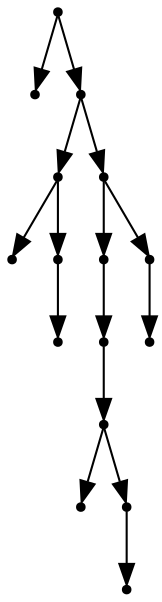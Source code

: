 digraph {
  15 [shape=point];
  0 [shape=point];
  14 [shape=point];
  4 [shape=point];
  1 [shape=point];
  3 [shape=point];
  2 [shape=point];
  13 [shape=point];
  10 [shape=point];
  9 [shape=point];
  8 [shape=point];
  5 [shape=point];
  7 [shape=point];
  6 [shape=point];
  12 [shape=point];
  11 [shape=point];
15 -> 0;
15 -> 14;
14 -> 4;
4 -> 1;
4 -> 3;
3 -> 2;
14 -> 13;
13 -> 10;
10 -> 9;
9 -> 8;
8 -> 5;
8 -> 7;
7 -> 6;
13 -> 12;
12 -> 11;
}
